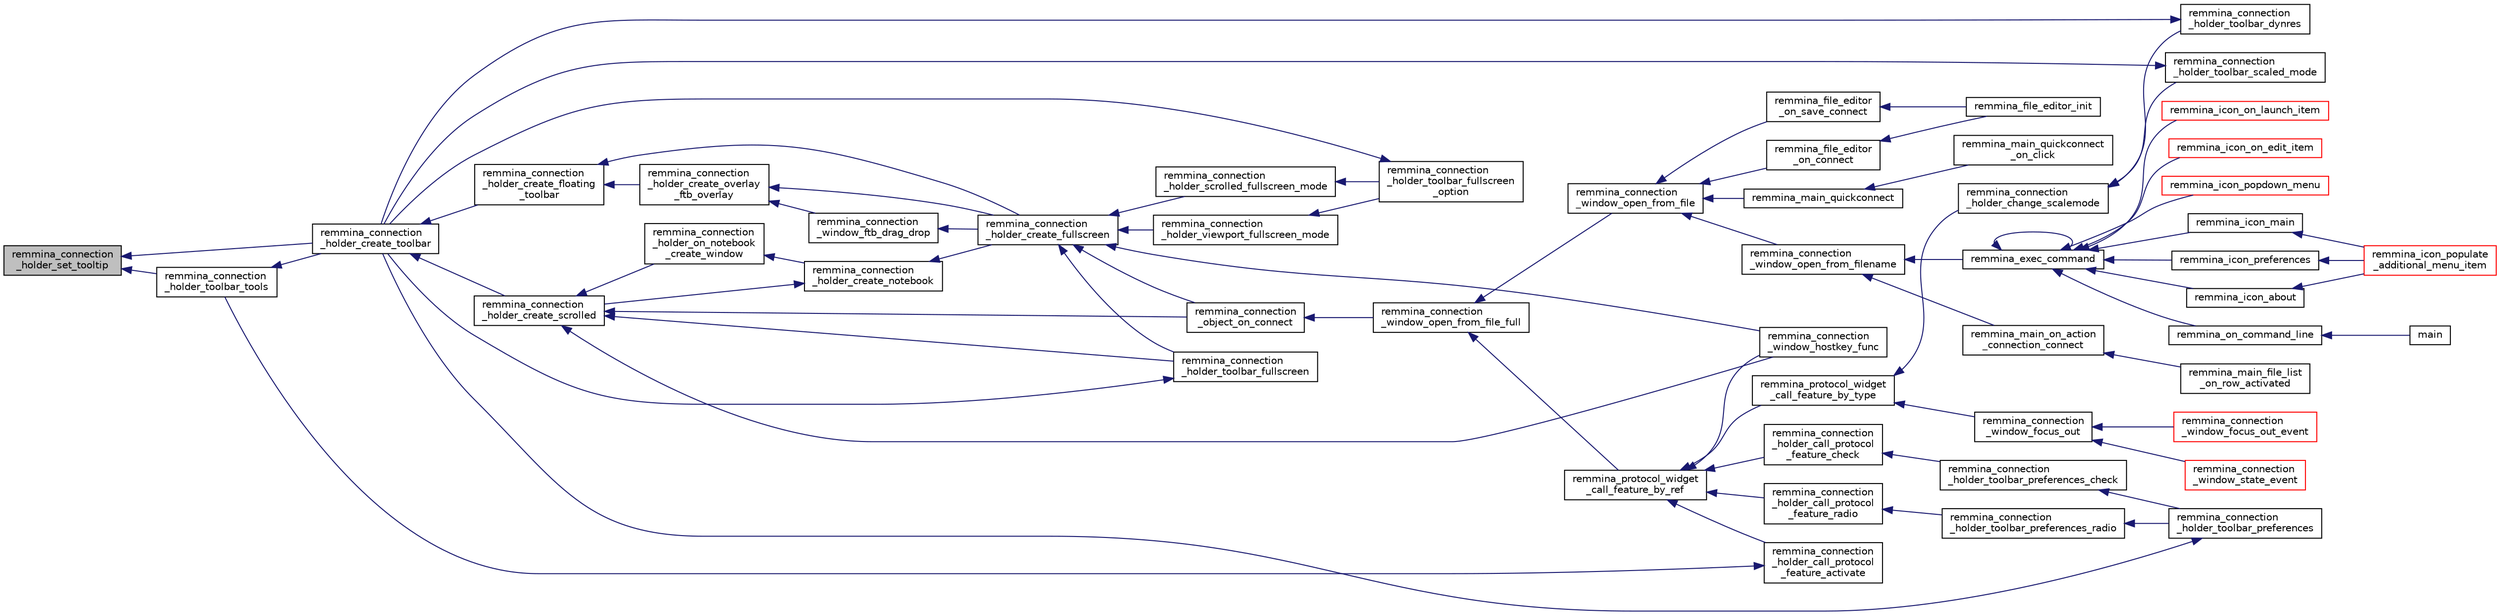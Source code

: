 digraph "remmina_connection_holder_set_tooltip"
{
  edge [fontname="Helvetica",fontsize="10",labelfontname="Helvetica",labelfontsize="10"];
  node [fontname="Helvetica",fontsize="10",shape=record];
  rankdir="LR";
  Node6006 [label="remmina_connection\l_holder_set_tooltip",height=0.2,width=0.4,color="black", fillcolor="grey75", style="filled", fontcolor="black"];
  Node6006 -> Node6007 [dir="back",color="midnightblue",fontsize="10",style="solid",fontname="Helvetica"];
  Node6007 [label="remmina_connection\l_holder_toolbar_tools",height=0.2,width=0.4,color="black", fillcolor="white", style="filled",URL="$remmina__connection__window_8c.html#a51cc0b2274049920f67c71047bd76213"];
  Node6007 -> Node6008 [dir="back",color="midnightblue",fontsize="10",style="solid",fontname="Helvetica"];
  Node6008 [label="remmina_connection\l_holder_create_toolbar",height=0.2,width=0.4,color="black", fillcolor="white", style="filled",URL="$remmina__connection__window_8c.html#af8138da72278e9e9000276e08a6fd984"];
  Node6008 -> Node6009 [dir="back",color="midnightblue",fontsize="10",style="solid",fontname="Helvetica"];
  Node6009 [label="remmina_connection\l_holder_create_floating\l_toolbar",height=0.2,width=0.4,color="black", fillcolor="white", style="filled",URL="$remmina__connection__window_8c.html#a967dca6c1876afc3e6bcb763f9709d43"];
  Node6009 -> Node6010 [dir="back",color="midnightblue",fontsize="10",style="solid",fontname="Helvetica"];
  Node6010 [label="remmina_connection\l_holder_create_overlay\l_ftb_overlay",height=0.2,width=0.4,color="black", fillcolor="white", style="filled",URL="$remmina__connection__window_8c.html#ab2edcb806312b3367c70fbb13c383ae0"];
  Node6010 -> Node6011 [dir="back",color="midnightblue",fontsize="10",style="solid",fontname="Helvetica"];
  Node6011 [label="remmina_connection\l_window_ftb_drag_drop",height=0.2,width=0.4,color="black", fillcolor="white", style="filled",URL="$remmina__connection__window_8c.html#a15c9b2bd929f8f2bb64d0bb6fa60f067"];
  Node6011 -> Node6012 [dir="back",color="midnightblue",fontsize="10",style="solid",fontname="Helvetica"];
  Node6012 [label="remmina_connection\l_holder_create_fullscreen",height=0.2,width=0.4,color="black", fillcolor="white", style="filled",URL="$remmina__connection__window_8c.html#ae67ca4d276339723c1ff87fc224eaccf"];
  Node6012 -> Node6013 [dir="back",color="midnightblue",fontsize="10",style="solid",fontname="Helvetica"];
  Node6013 [label="remmina_connection\l_holder_toolbar_fullscreen",height=0.2,width=0.4,color="black", fillcolor="white", style="filled",URL="$remmina__connection__window_8c.html#a02ac20f50f1b7b816bd7208127efdbee"];
  Node6013 -> Node6008 [dir="back",color="midnightblue",fontsize="10",style="solid",fontname="Helvetica"];
  Node6012 -> Node6014 [dir="back",color="midnightblue",fontsize="10",style="solid",fontname="Helvetica"];
  Node6014 [label="remmina_connection\l_holder_viewport_fullscreen_mode",height=0.2,width=0.4,color="black", fillcolor="white", style="filled",URL="$remmina__connection__window_8c.html#a0e99d0ff8c39f2c6de508eee9ef498c5"];
  Node6014 -> Node6015 [dir="back",color="midnightblue",fontsize="10",style="solid",fontname="Helvetica"];
  Node6015 [label="remmina_connection\l_holder_toolbar_fullscreen\l_option",height=0.2,width=0.4,color="black", fillcolor="white", style="filled",URL="$remmina__connection__window_8c.html#a1415cdcbed0e6fe9a7978586bf132207"];
  Node6015 -> Node6008 [dir="back",color="midnightblue",fontsize="10",style="solid",fontname="Helvetica"];
  Node6012 -> Node6016 [dir="back",color="midnightblue",fontsize="10",style="solid",fontname="Helvetica"];
  Node6016 [label="remmina_connection\l_holder_scrolled_fullscreen_mode",height=0.2,width=0.4,color="black", fillcolor="white", style="filled",URL="$remmina__connection__window_8c.html#aa25cae5c0e15e13b817b925e42a044a9"];
  Node6016 -> Node6015 [dir="back",color="midnightblue",fontsize="10",style="solid",fontname="Helvetica"];
  Node6012 -> Node6017 [dir="back",color="midnightblue",fontsize="10",style="solid",fontname="Helvetica"];
  Node6017 [label="remmina_connection\l_window_hostkey_func",height=0.2,width=0.4,color="black", fillcolor="white", style="filled",URL="$remmina__connection__window_8c.html#abef663d930076deb3105f86dabe2a9c3"];
  Node6012 -> Node6018 [dir="back",color="midnightblue",fontsize="10",style="solid",fontname="Helvetica"];
  Node6018 [label="remmina_connection\l_object_on_connect",height=0.2,width=0.4,color="black", fillcolor="white", style="filled",URL="$remmina__connection__window_8c.html#a0ad685a873ecef95ec13caba17e0c22e"];
  Node6018 -> Node6019 [dir="back",color="midnightblue",fontsize="10",style="solid",fontname="Helvetica"];
  Node6019 [label="remmina_connection\l_window_open_from_file_full",height=0.2,width=0.4,color="black", fillcolor="white", style="filled",URL="$remmina__connection__window_8h.html#adbf2b670ca3bae96a99cb0b36021a961"];
  Node6019 -> Node6020 [dir="back",color="midnightblue",fontsize="10",style="solid",fontname="Helvetica"];
  Node6020 [label="remmina_connection\l_window_open_from_file",height=0.2,width=0.4,color="black", fillcolor="white", style="filled",URL="$remmina__connection__window_8h.html#a1c7f722a89609523cc4de079cc82f23c"];
  Node6020 -> Node6021 [dir="back",color="midnightblue",fontsize="10",style="solid",fontname="Helvetica"];
  Node6021 [label="remmina_connection\l_window_open_from_filename",height=0.2,width=0.4,color="black", fillcolor="white", style="filled",URL="$remmina__connection__window_8h.html#ab0ed27ef360efc7d92906cbabf9da5db"];
  Node6021 -> Node6022 [dir="back",color="midnightblue",fontsize="10",style="solid",fontname="Helvetica"];
  Node6022 [label="remmina_exec_command",height=0.2,width=0.4,color="black", fillcolor="white", style="filled",URL="$remmina__exec_8h.html#a424cabdcff647797061e7482049d62a7"];
  Node6022 -> Node6023 [dir="back",color="midnightblue",fontsize="10",style="solid",fontname="Helvetica"];
  Node6023 [label="remmina_on_command_line",height=0.2,width=0.4,color="black", fillcolor="white", style="filled",URL="$remmina_8c.html#aeb286fc5bd52ab5382ab8cb495dc2914"];
  Node6023 -> Node6024 [dir="back",color="midnightblue",fontsize="10",style="solid",fontname="Helvetica"];
  Node6024 [label="main",height=0.2,width=0.4,color="black", fillcolor="white", style="filled",URL="$remmina_8c.html#a0ddf1224851353fc92bfbff6f499fa97"];
  Node6022 -> Node6022 [dir="back",color="midnightblue",fontsize="10",style="solid",fontname="Helvetica"];
  Node6022 -> Node6025 [dir="back",color="midnightblue",fontsize="10",style="solid",fontname="Helvetica"];
  Node6025 [label="remmina_icon_main",height=0.2,width=0.4,color="black", fillcolor="white", style="filled",URL="$remmina__icon_8c.html#a920476110ab6410c8fc8cf734109e497"];
  Node6025 -> Node6026 [dir="back",color="midnightblue",fontsize="10",style="solid",fontname="Helvetica"];
  Node6026 [label="remmina_icon_populate\l_additional_menu_item",height=0.2,width=0.4,color="red", fillcolor="white", style="filled",URL="$remmina__icon_8c.html#a8aaf73ed94cf20dcce1c7be26262cb56"];
  Node6022 -> Node6036 [dir="back",color="midnightblue",fontsize="10",style="solid",fontname="Helvetica"];
  Node6036 [label="remmina_icon_preferences",height=0.2,width=0.4,color="black", fillcolor="white", style="filled",URL="$remmina__icon_8c.html#ad3b0e3d12e4854eae05b1afea19da404"];
  Node6036 -> Node6026 [dir="back",color="midnightblue",fontsize="10",style="solid",fontname="Helvetica"];
  Node6022 -> Node6037 [dir="back",color="midnightblue",fontsize="10",style="solid",fontname="Helvetica"];
  Node6037 [label="remmina_icon_about",height=0.2,width=0.4,color="black", fillcolor="white", style="filled",URL="$remmina__icon_8c.html#a5cdf1958ef01e49889bcee2e90e2cf71"];
  Node6037 -> Node6026 [dir="back",color="midnightblue",fontsize="10",style="solid",fontname="Helvetica"];
  Node6022 -> Node6038 [dir="back",color="midnightblue",fontsize="10",style="solid",fontname="Helvetica"];
  Node6038 [label="remmina_icon_on_launch_item",height=0.2,width=0.4,color="red", fillcolor="white", style="filled",URL="$remmina__icon_8c.html#ad1699688680e12abcfd5c74dd2f76d83"];
  Node6022 -> Node6041 [dir="back",color="midnightblue",fontsize="10",style="solid",fontname="Helvetica"];
  Node6041 [label="remmina_icon_on_edit_item",height=0.2,width=0.4,color="red", fillcolor="white", style="filled",URL="$remmina__icon_8c.html#af8708120906a8dc41a7998ebf9ecd129"];
  Node6022 -> Node6042 [dir="back",color="midnightblue",fontsize="10",style="solid",fontname="Helvetica"];
  Node6042 [label="remmina_icon_popdown_menu",height=0.2,width=0.4,color="red", fillcolor="white", style="filled",URL="$remmina__icon_8c.html#a444be76e3c3a065279c5f9abc7fae833"];
  Node6021 -> Node6043 [dir="back",color="midnightblue",fontsize="10",style="solid",fontname="Helvetica"];
  Node6043 [label="remmina_main_on_action\l_connection_connect",height=0.2,width=0.4,color="black", fillcolor="white", style="filled",URL="$remmina__main_8c.html#ae023d1cb099a4f7bee79f13760566cbf"];
  Node6043 -> Node6044 [dir="back",color="midnightblue",fontsize="10",style="solid",fontname="Helvetica"];
  Node6044 [label="remmina_main_file_list\l_on_row_activated",height=0.2,width=0.4,color="black", fillcolor="white", style="filled",URL="$remmina__main_8c.html#aba1a89a2400c5cc8373c6bd34602ac10"];
  Node6020 -> Node6045 [dir="back",color="midnightblue",fontsize="10",style="solid",fontname="Helvetica"];
  Node6045 [label="remmina_file_editor\l_on_connect",height=0.2,width=0.4,color="black", fillcolor="white", style="filled",URL="$remmina__file__editor_8c.html#a73b8581fd1fd77532b748d91a2951f25"];
  Node6045 -> Node6029 [dir="back",color="midnightblue",fontsize="10",style="solid",fontname="Helvetica"];
  Node6029 [label="remmina_file_editor_init",height=0.2,width=0.4,color="black", fillcolor="white", style="filled",URL="$remmina__file__editor_8c.html#a9afd8d41c66f547320930eb331f3124d"];
  Node6020 -> Node6030 [dir="back",color="midnightblue",fontsize="10",style="solid",fontname="Helvetica"];
  Node6030 [label="remmina_file_editor\l_on_save_connect",height=0.2,width=0.4,color="black", fillcolor="white", style="filled",URL="$remmina__file__editor_8c.html#a57224f3f69f04f398de563b71be6b18e"];
  Node6030 -> Node6029 [dir="back",color="midnightblue",fontsize="10",style="solid",fontname="Helvetica"];
  Node6020 -> Node6046 [dir="back",color="midnightblue",fontsize="10",style="solid",fontname="Helvetica"];
  Node6046 [label="remmina_main_quickconnect",height=0.2,width=0.4,color="black", fillcolor="white", style="filled",URL="$remmina__main_8c.html#a802458852abacebfb16f1f4295806a01"];
  Node6046 -> Node6047 [dir="back",color="midnightblue",fontsize="10",style="solid",fontname="Helvetica"];
  Node6047 [label="remmina_main_quickconnect\l_on_click",height=0.2,width=0.4,color="black", fillcolor="white", style="filled",URL="$remmina__main_8c.html#a210e9e04c7c97cc86412044de31f659d"];
  Node6019 -> Node6048 [dir="back",color="midnightblue",fontsize="10",style="solid",fontname="Helvetica"];
  Node6048 [label="remmina_protocol_widget\l_call_feature_by_ref",height=0.2,width=0.4,color="black", fillcolor="white", style="filled",URL="$remmina__protocol__widget_8h.html#a605b69a9aa4393024369cc5070488692"];
  Node6048 -> Node6049 [dir="back",color="midnightblue",fontsize="10",style="solid",fontname="Helvetica"];
  Node6049 [label="remmina_connection\l_holder_call_protocol\l_feature_radio",height=0.2,width=0.4,color="black", fillcolor="white", style="filled",URL="$remmina__connection__window_8c.html#a86280cb973101817f7410af393bc2f98"];
  Node6049 -> Node6050 [dir="back",color="midnightblue",fontsize="10",style="solid",fontname="Helvetica"];
  Node6050 [label="remmina_connection\l_holder_toolbar_preferences_radio",height=0.2,width=0.4,color="black", fillcolor="white", style="filled",URL="$remmina__connection__window_8c.html#a1ddab4aacc284c606ab237eae9c0b5a9"];
  Node6050 -> Node6051 [dir="back",color="midnightblue",fontsize="10",style="solid",fontname="Helvetica"];
  Node6051 [label="remmina_connection\l_holder_toolbar_preferences",height=0.2,width=0.4,color="black", fillcolor="white", style="filled",URL="$remmina__connection__window_8c.html#a78ec7d6e66d6e6569c1a9a0230c74bc8"];
  Node6051 -> Node6008 [dir="back",color="midnightblue",fontsize="10",style="solid",fontname="Helvetica"];
  Node6048 -> Node6052 [dir="back",color="midnightblue",fontsize="10",style="solid",fontname="Helvetica"];
  Node6052 [label="remmina_connection\l_holder_call_protocol\l_feature_check",height=0.2,width=0.4,color="black", fillcolor="white", style="filled",URL="$remmina__connection__window_8c.html#a8d924ded7fe147df8b5f113e2fb1d6e7"];
  Node6052 -> Node6053 [dir="back",color="midnightblue",fontsize="10",style="solid",fontname="Helvetica"];
  Node6053 [label="remmina_connection\l_holder_toolbar_preferences_check",height=0.2,width=0.4,color="black", fillcolor="white", style="filled",URL="$remmina__connection__window_8c.html#ada0dce340f5f1484c496a2357e8a2c69"];
  Node6053 -> Node6051 [dir="back",color="midnightblue",fontsize="10",style="solid",fontname="Helvetica"];
  Node6048 -> Node6054 [dir="back",color="midnightblue",fontsize="10",style="solid",fontname="Helvetica"];
  Node6054 [label="remmina_connection\l_holder_call_protocol\l_feature_activate",height=0.2,width=0.4,color="black", fillcolor="white", style="filled",URL="$remmina__connection__window_8c.html#a4507b43c6fd10bc68d9512c6b253a552"];
  Node6054 -> Node6007 [dir="back",color="midnightblue",fontsize="10",style="solid",fontname="Helvetica"];
  Node6048 -> Node6017 [dir="back",color="midnightblue",fontsize="10",style="solid",fontname="Helvetica"];
  Node6048 -> Node6055 [dir="back",color="midnightblue",fontsize="10",style="solid",fontname="Helvetica"];
  Node6055 [label="remmina_protocol_widget\l_call_feature_by_type",height=0.2,width=0.4,color="black", fillcolor="white", style="filled",URL="$remmina__protocol__widget_8h.html#a6a630e96e5b914d60d678ae8eaad4cd9"];
  Node6055 -> Node6056 [dir="back",color="midnightblue",fontsize="10",style="solid",fontname="Helvetica"];
  Node6056 [label="remmina_connection\l_holder_change_scalemode",height=0.2,width=0.4,color="black", fillcolor="white", style="filled",URL="$remmina__connection__window_8c.html#a5565ebedf82eb9f2d54b7f447b4c930e"];
  Node6056 -> Node6057 [dir="back",color="midnightblue",fontsize="10",style="solid",fontname="Helvetica"];
  Node6057 [label="remmina_connection\l_holder_toolbar_dynres",height=0.2,width=0.4,color="black", fillcolor="white", style="filled",URL="$remmina__connection__window_8c.html#a576e3800c7371f63b27e3832848ac4e5"];
  Node6057 -> Node6008 [dir="back",color="midnightblue",fontsize="10",style="solid",fontname="Helvetica"];
  Node6056 -> Node6058 [dir="back",color="midnightblue",fontsize="10",style="solid",fontname="Helvetica"];
  Node6058 [label="remmina_connection\l_holder_toolbar_scaled_mode",height=0.2,width=0.4,color="black", fillcolor="white", style="filled",URL="$remmina__connection__window_8c.html#ad6136dd7c0867a5a5f1c0b0645632ee4"];
  Node6058 -> Node6008 [dir="back",color="midnightblue",fontsize="10",style="solid",fontname="Helvetica"];
  Node6055 -> Node6059 [dir="back",color="midnightblue",fontsize="10",style="solid",fontname="Helvetica"];
  Node6059 [label="remmina_connection\l_window_focus_out",height=0.2,width=0.4,color="black", fillcolor="white", style="filled",URL="$remmina__connection__window_8c.html#a8c242e0a7ee57ed79099c330d696b43f"];
  Node6059 -> Node6060 [dir="back",color="midnightblue",fontsize="10",style="solid",fontname="Helvetica"];
  Node6060 [label="remmina_connection\l_window_focus_out_event",height=0.2,width=0.4,color="red", fillcolor="white", style="filled",URL="$remmina__connection__window_8c.html#a539828a1dd435bee083d82136691176c"];
  Node6059 -> Node6065 [dir="back",color="midnightblue",fontsize="10",style="solid",fontname="Helvetica"];
  Node6065 [label="remmina_connection\l_window_state_event",height=0.2,width=0.4,color="red", fillcolor="white", style="filled",URL="$remmina__connection__window_8c.html#a174d5b1e983a96c98aae2e8078f462bd"];
  Node6010 -> Node6012 [dir="back",color="midnightblue",fontsize="10",style="solid",fontname="Helvetica"];
  Node6009 -> Node6012 [dir="back",color="midnightblue",fontsize="10",style="solid",fontname="Helvetica"];
  Node6008 -> Node6062 [dir="back",color="midnightblue",fontsize="10",style="solid",fontname="Helvetica"];
  Node6062 [label="remmina_connection\l_holder_create_scrolled",height=0.2,width=0.4,color="black", fillcolor="white", style="filled",URL="$remmina__connection__window_8c.html#a57b3656c37df65d276ddd50a16906dc7"];
  Node6062 -> Node6013 [dir="back",color="midnightblue",fontsize="10",style="solid",fontname="Helvetica"];
  Node6062 -> Node6063 [dir="back",color="midnightblue",fontsize="10",style="solid",fontname="Helvetica"];
  Node6063 [label="remmina_connection\l_holder_on_notebook\l_create_window",height=0.2,width=0.4,color="black", fillcolor="white", style="filled",URL="$remmina__connection__window_8c.html#a2f5fc595c1aad851962aa58e2009bcce"];
  Node6063 -> Node6064 [dir="back",color="midnightblue",fontsize="10",style="solid",fontname="Helvetica"];
  Node6064 [label="remmina_connection\l_holder_create_notebook",height=0.2,width=0.4,color="black", fillcolor="white", style="filled",URL="$remmina__connection__window_8c.html#ae616dc409c5775dc73d9a83c1f081705"];
  Node6064 -> Node6062 [dir="back",color="midnightblue",fontsize="10",style="solid",fontname="Helvetica"];
  Node6064 -> Node6012 [dir="back",color="midnightblue",fontsize="10",style="solid",fontname="Helvetica"];
  Node6062 -> Node6017 [dir="back",color="midnightblue",fontsize="10",style="solid",fontname="Helvetica"];
  Node6062 -> Node6018 [dir="back",color="midnightblue",fontsize="10",style="solid",fontname="Helvetica"];
  Node6006 -> Node6008 [dir="back",color="midnightblue",fontsize="10",style="solid",fontname="Helvetica"];
}
